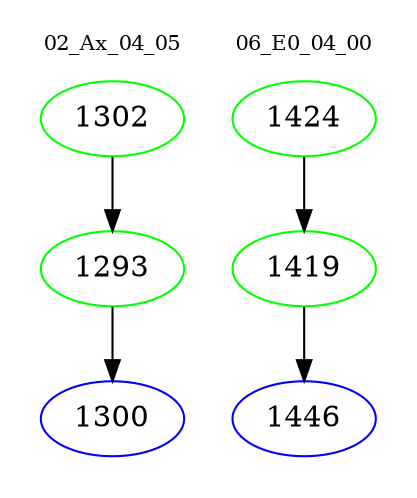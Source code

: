 digraph{
subgraph cluster_0 {
color = white
label = "02_Ax_04_05";
fontsize=10;
T0_1302 [label="1302", color="green"]
T0_1302 -> T0_1293 [color="black"]
T0_1293 [label="1293", color="green"]
T0_1293 -> T0_1300 [color="black"]
T0_1300 [label="1300", color="blue"]
}
subgraph cluster_1 {
color = white
label = "06_E0_04_00";
fontsize=10;
T1_1424 [label="1424", color="green"]
T1_1424 -> T1_1419 [color="black"]
T1_1419 [label="1419", color="green"]
T1_1419 -> T1_1446 [color="black"]
T1_1446 [label="1446", color="blue"]
}
}
